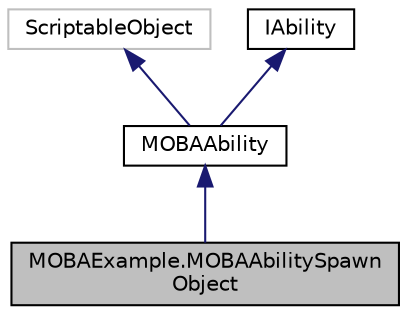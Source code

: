 digraph "MOBAExample.MOBAAbilitySpawnObject"
{
 // LATEX_PDF_SIZE
  edge [fontname="Helvetica",fontsize="10",labelfontname="Helvetica",labelfontsize="10"];
  node [fontname="Helvetica",fontsize="10",shape=record];
  Node1 [label="MOBAExample.MOBAAbilitySpawn\lObject",height=0.2,width=0.4,color="black", fillcolor="grey75", style="filled", fontcolor="black",tooltip=" "];
  Node2 -> Node1 [dir="back",color="midnightblue",fontsize="10",style="solid",fontname="Helvetica"];
  Node2 [label="MOBAAbility",height=0.2,width=0.4,color="black", fillcolor="white", style="filled",URL="$classMOBAExample_1_1MOBAAbility.html",tooltip=" "];
  Node3 -> Node2 [dir="back",color="midnightblue",fontsize="10",style="solid",fontname="Helvetica"];
  Node3 [label="ScriptableObject",height=0.2,width=0.4,color="grey75", fillcolor="white", style="filled",tooltip=" "];
  Node4 -> Node2 [dir="back",color="midnightblue",fontsize="10",style="solid",fontname="Helvetica"];
  Node4 [label="IAbility",height=0.2,width=0.4,color="black", fillcolor="white", style="filled",URL="$interfaceLEGS_1_1Abilities_1_1IAbility.html",tooltip="An activateable script that modifies a character or the world in some form"];
}
